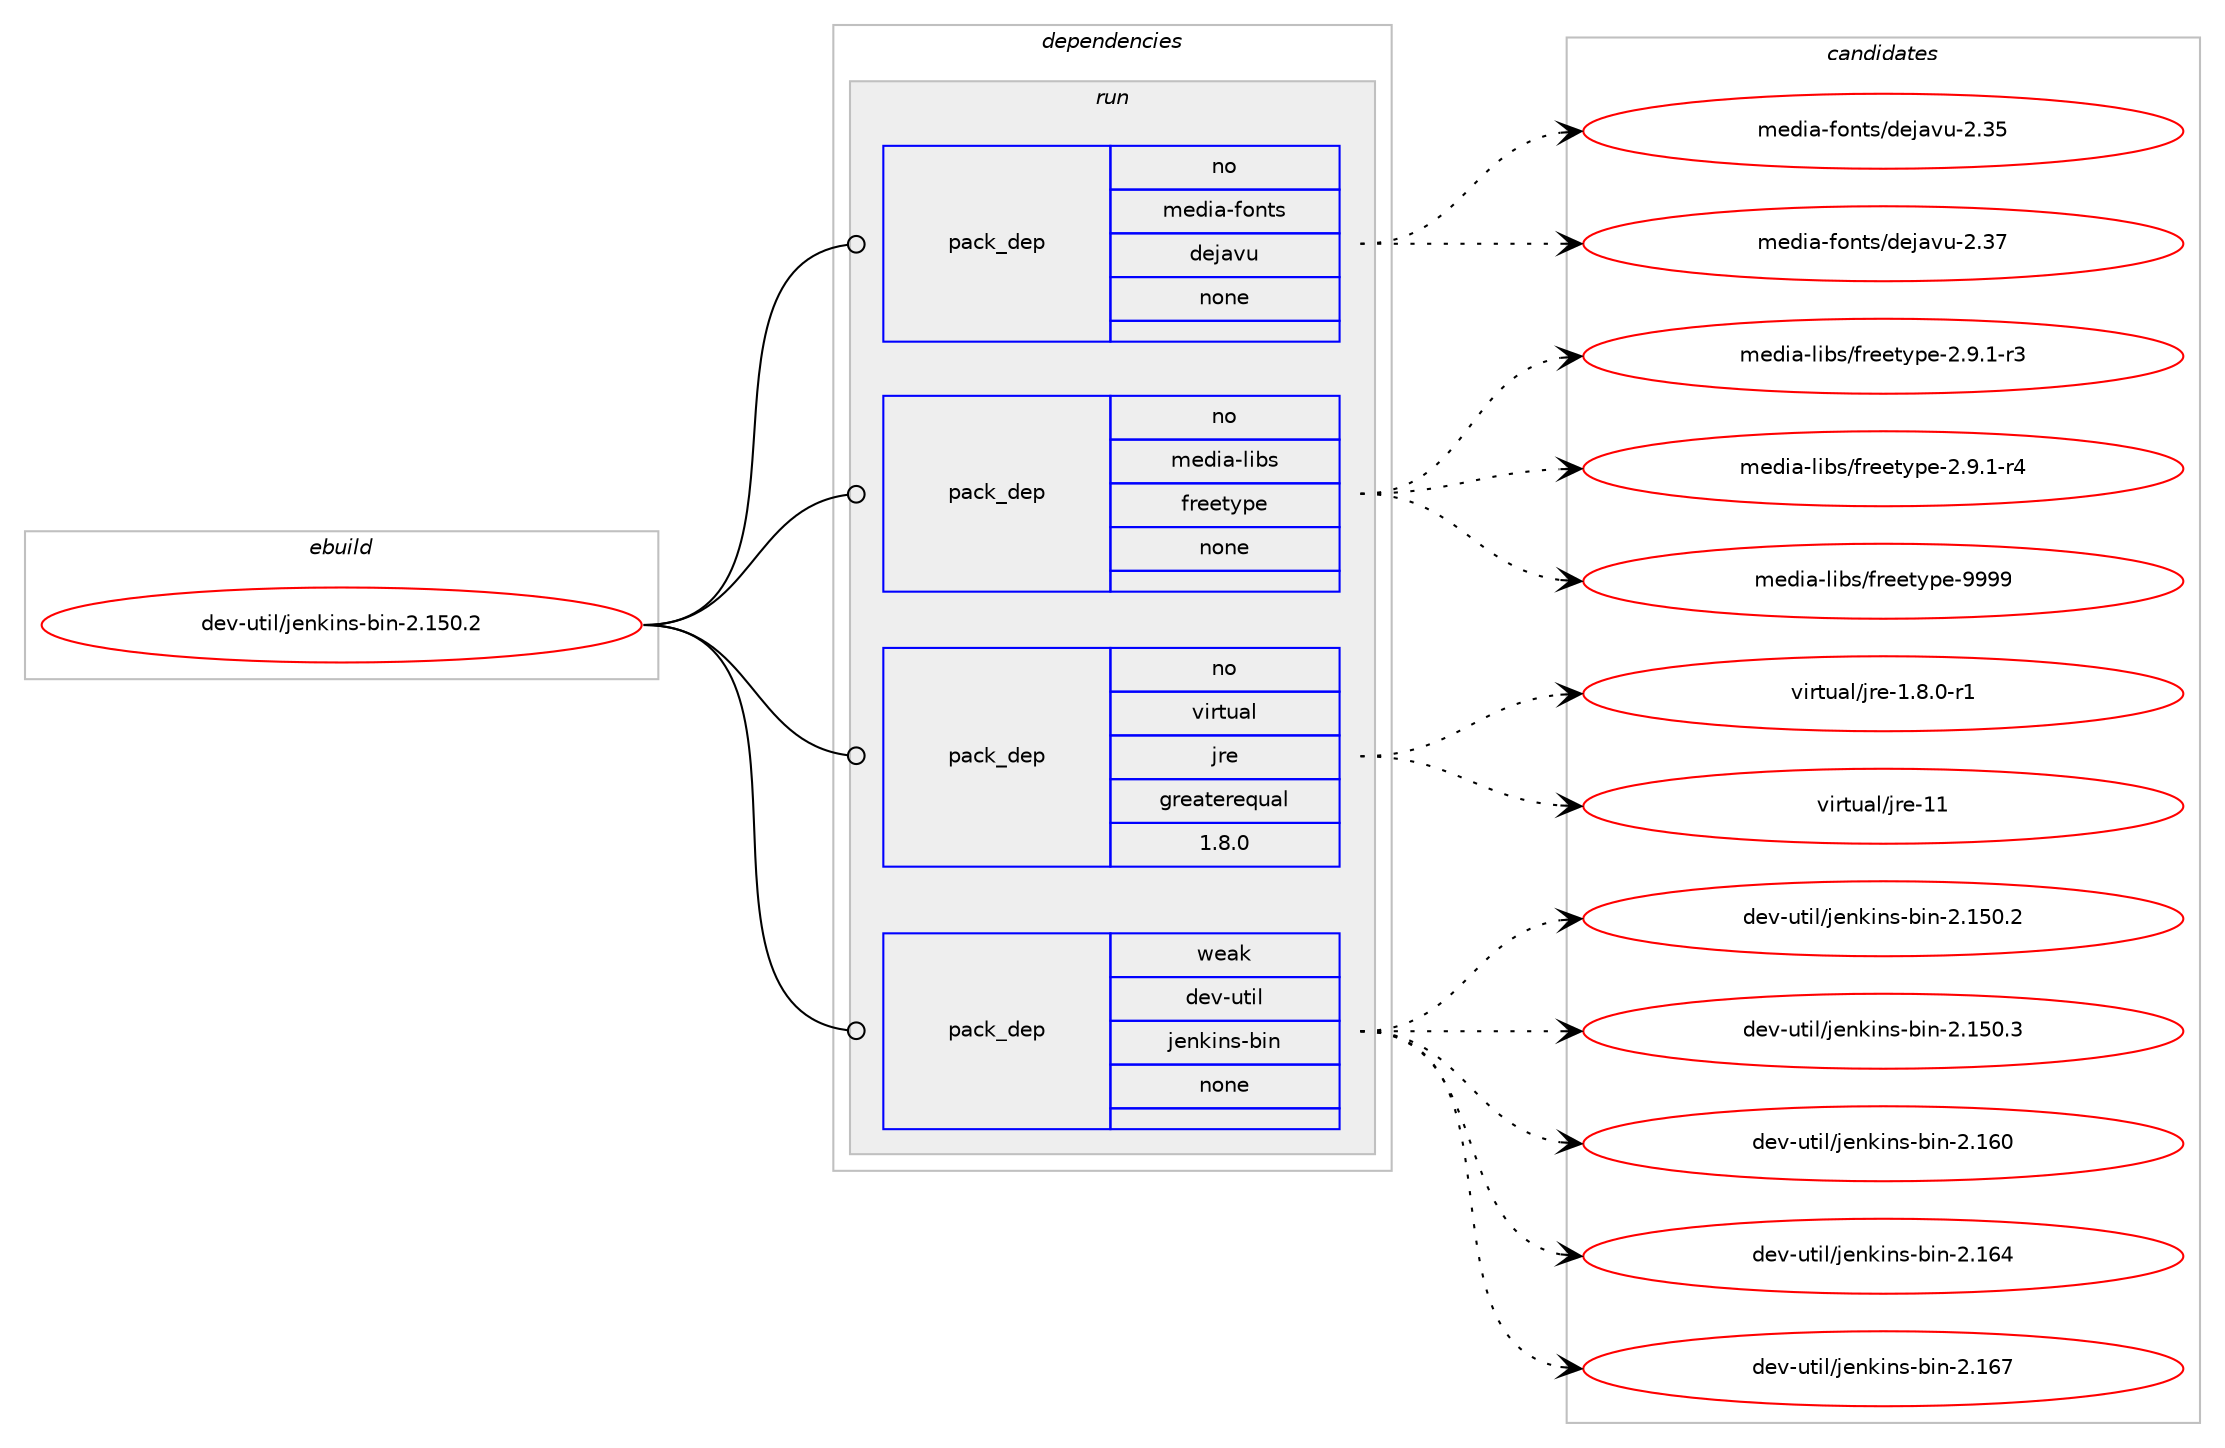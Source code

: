 digraph prolog {

# *************
# Graph options
# *************

newrank=true;
concentrate=true;
compound=true;
graph [rankdir=LR,fontname=Helvetica,fontsize=10,ranksep=1.5];#, ranksep=2.5, nodesep=0.2];
edge  [arrowhead=vee];
node  [fontname=Helvetica,fontsize=10];

# **********
# The ebuild
# **********

subgraph cluster_leftcol {
color=gray;
rank=same;
label=<<i>ebuild</i>>;
id [label="dev-util/jenkins-bin-2.150.2", color=red, width=4, href="../dev-util/jenkins-bin-2.150.2.svg"];
}

# ****************
# The dependencies
# ****************

subgraph cluster_midcol {
color=gray;
label=<<i>dependencies</i>>;
subgraph cluster_compile {
fillcolor="#eeeeee";
style=filled;
label=<<i>compile</i>>;
}
subgraph cluster_compileandrun {
fillcolor="#eeeeee";
style=filled;
label=<<i>compile and run</i>>;
}
subgraph cluster_run {
fillcolor="#eeeeee";
style=filled;
label=<<i>run</i>>;
subgraph pack1098272 {
dependency1546506 [label=<<TABLE BORDER="0" CELLBORDER="1" CELLSPACING="0" CELLPADDING="4" WIDTH="220"><TR><TD ROWSPAN="6" CELLPADDING="30">pack_dep</TD></TR><TR><TD WIDTH="110">no</TD></TR><TR><TD>media-fonts</TD></TR><TR><TD>dejavu</TD></TR><TR><TD>none</TD></TR><TR><TD></TD></TR></TABLE>>, shape=none, color=blue];
}
id:e -> dependency1546506:w [weight=20,style="solid",arrowhead="odot"];
subgraph pack1098273 {
dependency1546507 [label=<<TABLE BORDER="0" CELLBORDER="1" CELLSPACING="0" CELLPADDING="4" WIDTH="220"><TR><TD ROWSPAN="6" CELLPADDING="30">pack_dep</TD></TR><TR><TD WIDTH="110">no</TD></TR><TR><TD>media-libs</TD></TR><TR><TD>freetype</TD></TR><TR><TD>none</TD></TR><TR><TD></TD></TR></TABLE>>, shape=none, color=blue];
}
id:e -> dependency1546507:w [weight=20,style="solid",arrowhead="odot"];
subgraph pack1098274 {
dependency1546508 [label=<<TABLE BORDER="0" CELLBORDER="1" CELLSPACING="0" CELLPADDING="4" WIDTH="220"><TR><TD ROWSPAN="6" CELLPADDING="30">pack_dep</TD></TR><TR><TD WIDTH="110">no</TD></TR><TR><TD>virtual</TD></TR><TR><TD>jre</TD></TR><TR><TD>greaterequal</TD></TR><TR><TD>1.8.0</TD></TR></TABLE>>, shape=none, color=blue];
}
id:e -> dependency1546508:w [weight=20,style="solid",arrowhead="odot"];
subgraph pack1098275 {
dependency1546509 [label=<<TABLE BORDER="0" CELLBORDER="1" CELLSPACING="0" CELLPADDING="4" WIDTH="220"><TR><TD ROWSPAN="6" CELLPADDING="30">pack_dep</TD></TR><TR><TD WIDTH="110">weak</TD></TR><TR><TD>dev-util</TD></TR><TR><TD>jenkins-bin</TD></TR><TR><TD>none</TD></TR><TR><TD></TD></TR></TABLE>>, shape=none, color=blue];
}
id:e -> dependency1546509:w [weight=20,style="solid",arrowhead="odot"];
}
}

# **************
# The candidates
# **************

subgraph cluster_choices {
rank=same;
color=gray;
label=<<i>candidates</i>>;

subgraph choice1098272 {
color=black;
nodesep=1;
choice109101100105974510211111011611547100101106971181174550465153 [label="media-fonts/dejavu-2.35", color=red, width=4,href="../media-fonts/dejavu-2.35.svg"];
choice109101100105974510211111011611547100101106971181174550465155 [label="media-fonts/dejavu-2.37", color=red, width=4,href="../media-fonts/dejavu-2.37.svg"];
dependency1546506:e -> choice109101100105974510211111011611547100101106971181174550465153:w [style=dotted,weight="100"];
dependency1546506:e -> choice109101100105974510211111011611547100101106971181174550465155:w [style=dotted,weight="100"];
}
subgraph choice1098273 {
color=black;
nodesep=1;
choice109101100105974510810598115471021141011011161211121014550465746494511451 [label="media-libs/freetype-2.9.1-r3", color=red, width=4,href="../media-libs/freetype-2.9.1-r3.svg"];
choice109101100105974510810598115471021141011011161211121014550465746494511452 [label="media-libs/freetype-2.9.1-r4", color=red, width=4,href="../media-libs/freetype-2.9.1-r4.svg"];
choice109101100105974510810598115471021141011011161211121014557575757 [label="media-libs/freetype-9999", color=red, width=4,href="../media-libs/freetype-9999.svg"];
dependency1546507:e -> choice109101100105974510810598115471021141011011161211121014550465746494511451:w [style=dotted,weight="100"];
dependency1546507:e -> choice109101100105974510810598115471021141011011161211121014550465746494511452:w [style=dotted,weight="100"];
dependency1546507:e -> choice109101100105974510810598115471021141011011161211121014557575757:w [style=dotted,weight="100"];
}
subgraph choice1098274 {
color=black;
nodesep=1;
choice11810511411611797108471061141014549465646484511449 [label="virtual/jre-1.8.0-r1", color=red, width=4,href="../virtual/jre-1.8.0-r1.svg"];
choice1181051141161179710847106114101454949 [label="virtual/jre-11", color=red, width=4,href="../virtual/jre-11.svg"];
dependency1546508:e -> choice11810511411611797108471061141014549465646484511449:w [style=dotted,weight="100"];
dependency1546508:e -> choice1181051141161179710847106114101454949:w [style=dotted,weight="100"];
}
subgraph choice1098275 {
color=black;
nodesep=1;
choice100101118451171161051084710610111010710511011545981051104550464953484650 [label="dev-util/jenkins-bin-2.150.2", color=red, width=4,href="../dev-util/jenkins-bin-2.150.2.svg"];
choice100101118451171161051084710610111010710511011545981051104550464953484651 [label="dev-util/jenkins-bin-2.150.3", color=red, width=4,href="../dev-util/jenkins-bin-2.150.3.svg"];
choice10010111845117116105108471061011101071051101154598105110455046495448 [label="dev-util/jenkins-bin-2.160", color=red, width=4,href="../dev-util/jenkins-bin-2.160.svg"];
choice10010111845117116105108471061011101071051101154598105110455046495452 [label="dev-util/jenkins-bin-2.164", color=red, width=4,href="../dev-util/jenkins-bin-2.164.svg"];
choice10010111845117116105108471061011101071051101154598105110455046495455 [label="dev-util/jenkins-bin-2.167", color=red, width=4,href="../dev-util/jenkins-bin-2.167.svg"];
dependency1546509:e -> choice100101118451171161051084710610111010710511011545981051104550464953484650:w [style=dotted,weight="100"];
dependency1546509:e -> choice100101118451171161051084710610111010710511011545981051104550464953484651:w [style=dotted,weight="100"];
dependency1546509:e -> choice10010111845117116105108471061011101071051101154598105110455046495448:w [style=dotted,weight="100"];
dependency1546509:e -> choice10010111845117116105108471061011101071051101154598105110455046495452:w [style=dotted,weight="100"];
dependency1546509:e -> choice10010111845117116105108471061011101071051101154598105110455046495455:w [style=dotted,weight="100"];
}
}

}
